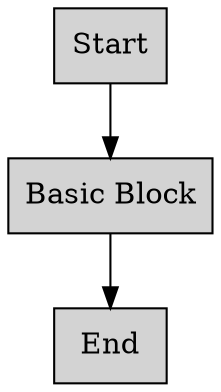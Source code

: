 digraph CFG {
    node [shape=box, style=filled];
    
    start [label="Start"];
    basic_block_1 [label="Basic Block"];
    end [label="End"];
    
    start -> basic_block_1;
    basic_block_1 -> end;
}